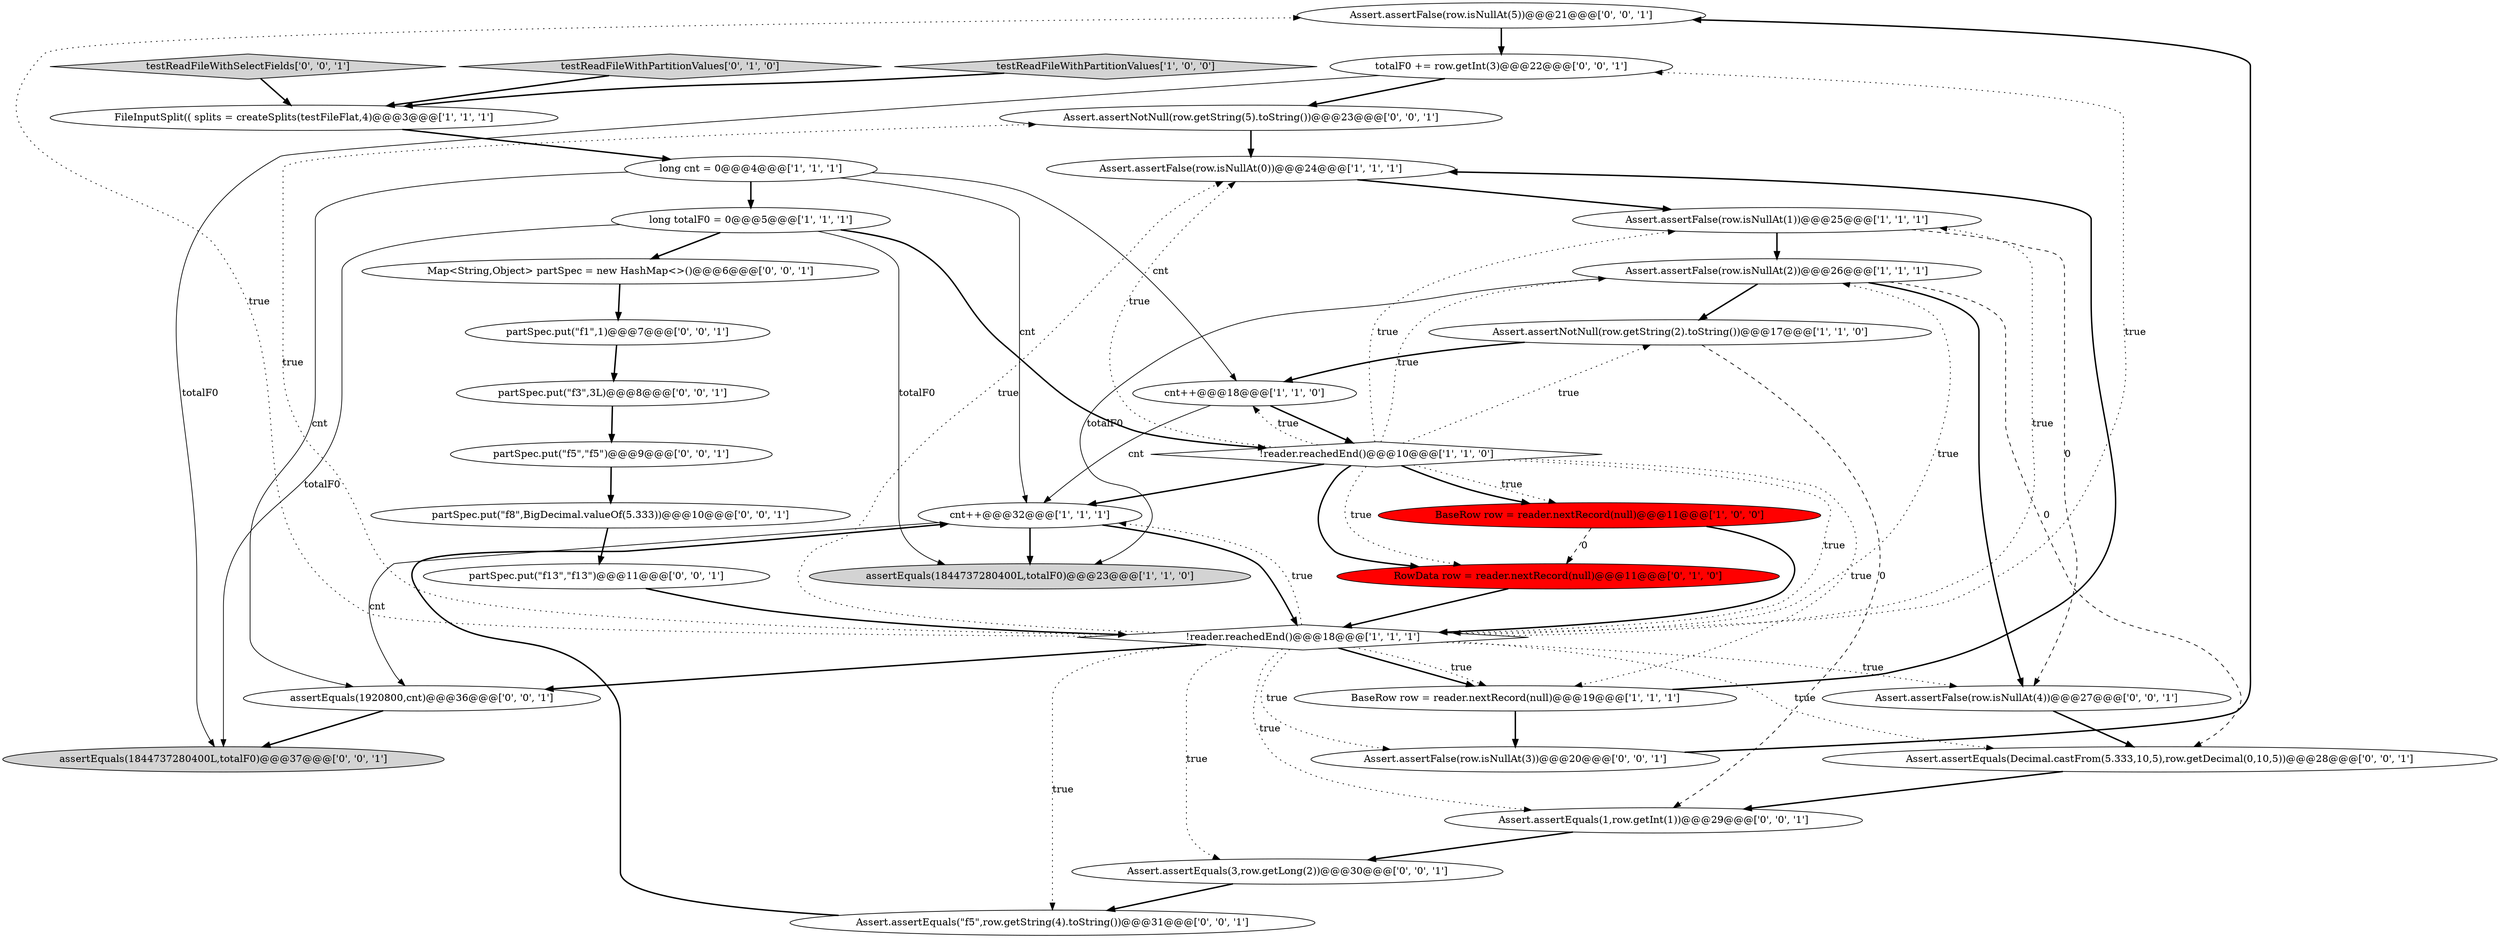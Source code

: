 digraph {
34 [style = filled, label = "Assert.assertFalse(row.isNullAt(5))@@@21@@@['0', '0', '1']", fillcolor = white, shape = ellipse image = "AAA0AAABBB3BBB"];
28 [style = filled, label = "totalF0 += row.getInt(3)@@@22@@@['0', '0', '1']", fillcolor = white, shape = ellipse image = "AAA0AAABBB3BBB"];
21 [style = filled, label = "assertEquals(1844737280400L,totalF0)@@@37@@@['0', '0', '1']", fillcolor = lightgray, shape = ellipse image = "AAA0AAABBB3BBB"];
9 [style = filled, label = "long cnt = 0@@@4@@@['1', '1', '1']", fillcolor = white, shape = ellipse image = "AAA0AAABBB1BBB"];
17 [style = filled, label = "Map<String,Object> partSpec = new HashMap<>()@@@6@@@['0', '0', '1']", fillcolor = white, shape = ellipse image = "AAA0AAABBB3BBB"];
29 [style = filled, label = "Assert.assertEquals(3,row.getLong(2))@@@30@@@['0', '0', '1']", fillcolor = white, shape = ellipse image = "AAA0AAABBB3BBB"];
15 [style = filled, label = "testReadFileWithPartitionValues['0', '1', '0']", fillcolor = lightgray, shape = diamond image = "AAA0AAABBB2BBB"];
20 [style = filled, label = "partSpec.put(\"f1\",1)@@@7@@@['0', '0', '1']", fillcolor = white, shape = ellipse image = "AAA0AAABBB3BBB"];
31 [style = filled, label = "Assert.assertNotNull(row.getString(5).toString())@@@23@@@['0', '0', '1']", fillcolor = white, shape = ellipse image = "AAA0AAABBB3BBB"];
14 [style = filled, label = "Assert.assertNotNull(row.getString(2).toString())@@@17@@@['1', '1', '0']", fillcolor = white, shape = ellipse image = "AAA0AAABBB1BBB"];
10 [style = filled, label = "Assert.assertFalse(row.isNullAt(2))@@@26@@@['1', '1', '1']", fillcolor = white, shape = ellipse image = "AAA0AAABBB1BBB"];
33 [style = filled, label = "Assert.assertEquals(\"f5\",row.getString(4).toString())@@@31@@@['0', '0', '1']", fillcolor = white, shape = ellipse image = "AAA0AAABBB3BBB"];
25 [style = filled, label = "Assert.assertFalse(row.isNullAt(4))@@@27@@@['0', '0', '1']", fillcolor = white, shape = ellipse image = "AAA0AAABBB3BBB"];
16 [style = filled, label = "RowData row = reader.nextRecord(null)@@@11@@@['0', '1', '0']", fillcolor = red, shape = ellipse image = "AAA1AAABBB2BBB"];
3 [style = filled, label = "assertEquals(1844737280400L,totalF0)@@@23@@@['1', '1', '0']", fillcolor = lightgray, shape = ellipse image = "AAA0AAABBB1BBB"];
2 [style = filled, label = "cnt++@@@32@@@['1', '1', '1']", fillcolor = white, shape = ellipse image = "AAA0AAABBB1BBB"];
4 [style = filled, label = "BaseRow row = reader.nextRecord(null)@@@11@@@['1', '0', '0']", fillcolor = red, shape = ellipse image = "AAA1AAABBB1BBB"];
8 [style = filled, label = "testReadFileWithPartitionValues['1', '0', '0']", fillcolor = lightgray, shape = diamond image = "AAA0AAABBB1BBB"];
19 [style = filled, label = "partSpec.put(\"f5\",\"f5\")@@@9@@@['0', '0', '1']", fillcolor = white, shape = ellipse image = "AAA0AAABBB3BBB"];
0 [style = filled, label = "!reader.reachedEnd()@@@10@@@['1', '1', '0']", fillcolor = white, shape = diamond image = "AAA0AAABBB1BBB"];
26 [style = filled, label = "assertEquals(1920800,cnt)@@@36@@@['0', '0', '1']", fillcolor = white, shape = ellipse image = "AAA0AAABBB3BBB"];
5 [style = filled, label = "long totalF0 = 0@@@5@@@['1', '1', '1']", fillcolor = white, shape = ellipse image = "AAA0AAABBB1BBB"];
7 [style = filled, label = "cnt++@@@18@@@['1', '1', '0']", fillcolor = white, shape = ellipse image = "AAA0AAABBB1BBB"];
27 [style = filled, label = "Assert.assertFalse(row.isNullAt(3))@@@20@@@['0', '0', '1']", fillcolor = white, shape = ellipse image = "AAA0AAABBB3BBB"];
6 [style = filled, label = "Assert.assertFalse(row.isNullAt(0))@@@24@@@['1', '1', '1']", fillcolor = white, shape = ellipse image = "AAA0AAABBB1BBB"];
23 [style = filled, label = "Assert.assertEquals(Decimal.castFrom(5.333,10,5),row.getDecimal(0,10,5))@@@28@@@['0', '0', '1']", fillcolor = white, shape = ellipse image = "AAA0AAABBB3BBB"];
32 [style = filled, label = "Assert.assertEquals(1,row.getInt(1))@@@29@@@['0', '0', '1']", fillcolor = white, shape = ellipse image = "AAA0AAABBB3BBB"];
13 [style = filled, label = "BaseRow row = reader.nextRecord(null)@@@19@@@['1', '1', '1']", fillcolor = white, shape = ellipse image = "AAA0AAABBB1BBB"];
11 [style = filled, label = "FileInputSplit(( splits = createSplits(testFileFlat,4)@@@3@@@['1', '1', '1']", fillcolor = white, shape = ellipse image = "AAA0AAABBB1BBB"];
18 [style = filled, label = "partSpec.put(\"f13\",\"f13\")@@@11@@@['0', '0', '1']", fillcolor = white, shape = ellipse image = "AAA0AAABBB3BBB"];
22 [style = filled, label = "testReadFileWithSelectFields['0', '0', '1']", fillcolor = lightgray, shape = diamond image = "AAA0AAABBB3BBB"];
24 [style = filled, label = "partSpec.put(\"f8\",BigDecimal.valueOf(5.333))@@@10@@@['0', '0', '1']", fillcolor = white, shape = ellipse image = "AAA0AAABBB3BBB"];
1 [style = filled, label = "!reader.reachedEnd()@@@18@@@['1', '1', '1']", fillcolor = white, shape = diamond image = "AAA0AAABBB1BBB"];
12 [style = filled, label = "Assert.assertFalse(row.isNullAt(1))@@@25@@@['1', '1', '1']", fillcolor = white, shape = ellipse image = "AAA0AAABBB1BBB"];
30 [style = filled, label = "partSpec.put(\"f3\",3L)@@@8@@@['0', '0', '1']", fillcolor = white, shape = ellipse image = "AAA0AAABBB3BBB"];
0->16 [style = bold, label=""];
0->12 [style = dotted, label="true"];
1->25 [style = dotted, label="true"];
1->10 [style = dotted, label="true"];
0->13 [style = dotted, label="true"];
4->16 [style = dashed, label="0"];
10->14 [style = bold, label=""];
0->10 [style = dotted, label="true"];
25->23 [style = bold, label=""];
2->1 [style = bold, label=""];
28->21 [style = solid, label="totalF0"];
2->3 [style = bold, label=""];
28->31 [style = bold, label=""];
0->2 [style = bold, label=""];
0->4 [style = dotted, label="true"];
1->28 [style = dotted, label="true"];
12->25 [style = dashed, label="0"];
23->32 [style = bold, label=""];
1->31 [style = dotted, label="true"];
5->3 [style = solid, label="totalF0"];
7->0 [style = bold, label=""];
7->2 [style = solid, label="cnt"];
9->7 [style = solid, label="cnt"];
1->26 [style = bold, label=""];
11->9 [style = bold, label=""];
5->17 [style = bold, label=""];
24->18 [style = bold, label=""];
5->21 [style = solid, label="totalF0"];
1->13 [style = bold, label=""];
9->26 [style = solid, label="cnt"];
2->26 [style = solid, label="cnt"];
0->6 [style = dotted, label="true"];
1->34 [style = dotted, label="true"];
1->32 [style = dotted, label="true"];
14->32 [style = dashed, label="0"];
14->7 [style = bold, label=""];
19->24 [style = bold, label=""];
26->21 [style = bold, label=""];
32->29 [style = bold, label=""];
1->13 [style = dotted, label="true"];
34->28 [style = bold, label=""];
1->29 [style = dotted, label="true"];
30->19 [style = bold, label=""];
12->10 [style = bold, label=""];
13->27 [style = bold, label=""];
27->34 [style = bold, label=""];
29->33 [style = bold, label=""];
31->6 [style = bold, label=""];
15->11 [style = bold, label=""];
1->33 [style = dotted, label="true"];
5->0 [style = bold, label=""];
16->1 [style = bold, label=""];
18->1 [style = bold, label=""];
0->4 [style = bold, label=""];
10->25 [style = bold, label=""];
1->12 [style = dotted, label="true"];
9->2 [style = solid, label="cnt"];
9->5 [style = bold, label=""];
1->6 [style = dotted, label="true"];
0->14 [style = dotted, label="true"];
1->23 [style = dotted, label="true"];
4->1 [style = bold, label=""];
0->16 [style = dotted, label="true"];
13->6 [style = bold, label=""];
10->3 [style = solid, label="totalF0"];
1->2 [style = dotted, label="true"];
20->30 [style = bold, label=""];
10->23 [style = dashed, label="0"];
8->11 [style = bold, label=""];
22->11 [style = bold, label=""];
33->2 [style = bold, label=""];
1->27 [style = dotted, label="true"];
0->7 [style = dotted, label="true"];
0->1 [style = dotted, label="true"];
17->20 [style = bold, label=""];
6->12 [style = bold, label=""];
}
